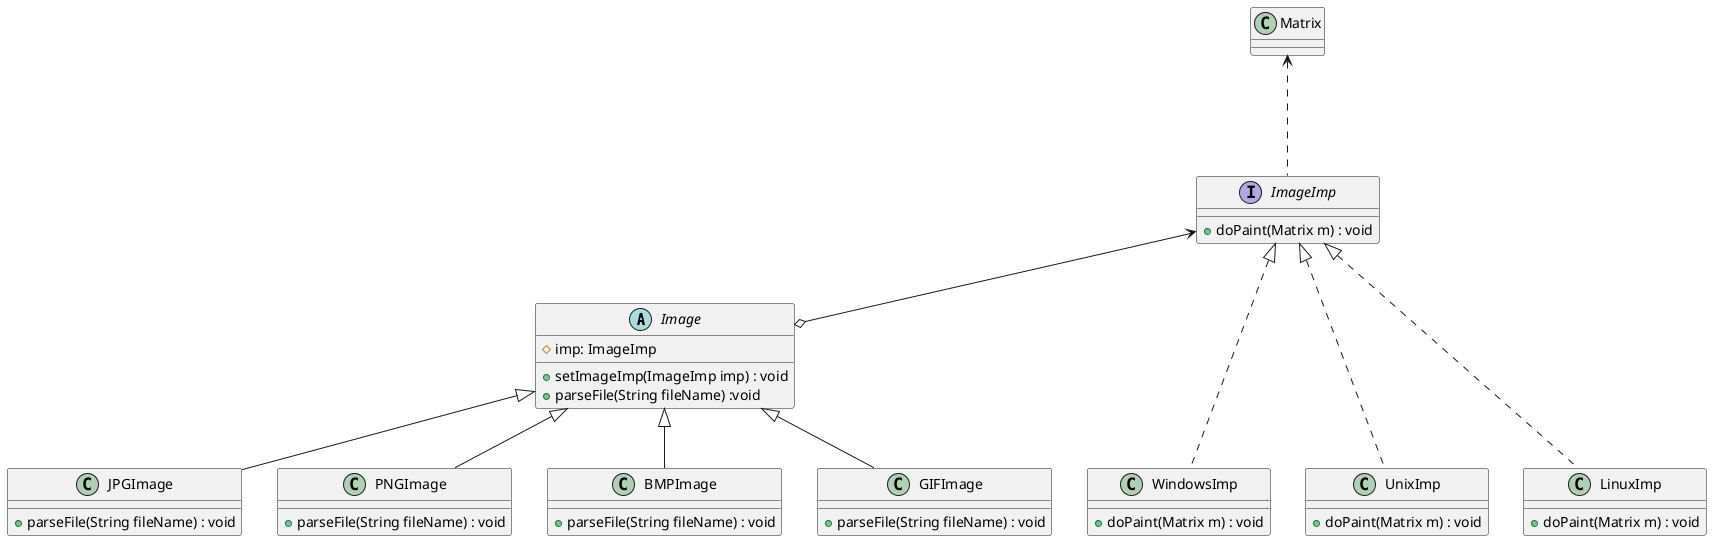 @startuml

abstract class Image
class JPGImage
class PNGImage
class BMPImage
class GIFImage
interface ImageImp
class Matrix
class WindowsImp
class UnixImp
class LinuxImp

abstract class Image {
    # imp: ImageImp
    + setImageImp(ImageImp imp) : void
    + parseFile(String fileName) :void
}

class JPGImage {
    + parseFile(String fileName) : void
}

class PNGImage {
    + parseFile(String fileName) : void
}

class BMPImage {
    + parseFile(String fileName) : void
}

class GIFImage {
    + parseFile(String fileName) : void
}

interface ImageImp {
    + doPaint(Matrix m) : void
}

class WindowsImp {
    + doPaint(Matrix m) : void
}

class UnixImp {
    + doPaint(Matrix m) : void
}

class LinuxImp {
    + doPaint(Matrix m) : void
}

Image <|-- JPGImage
Image <|-- PNGImage
Image <|-- BMPImage
Image <|-- GIFImage
ImageImp <--o Image
ImageImp <|... WindowsImp
ImageImp <|... UnixImp
ImageImp <|... LinuxImp
Matrix <...ImageImp

@enduml
